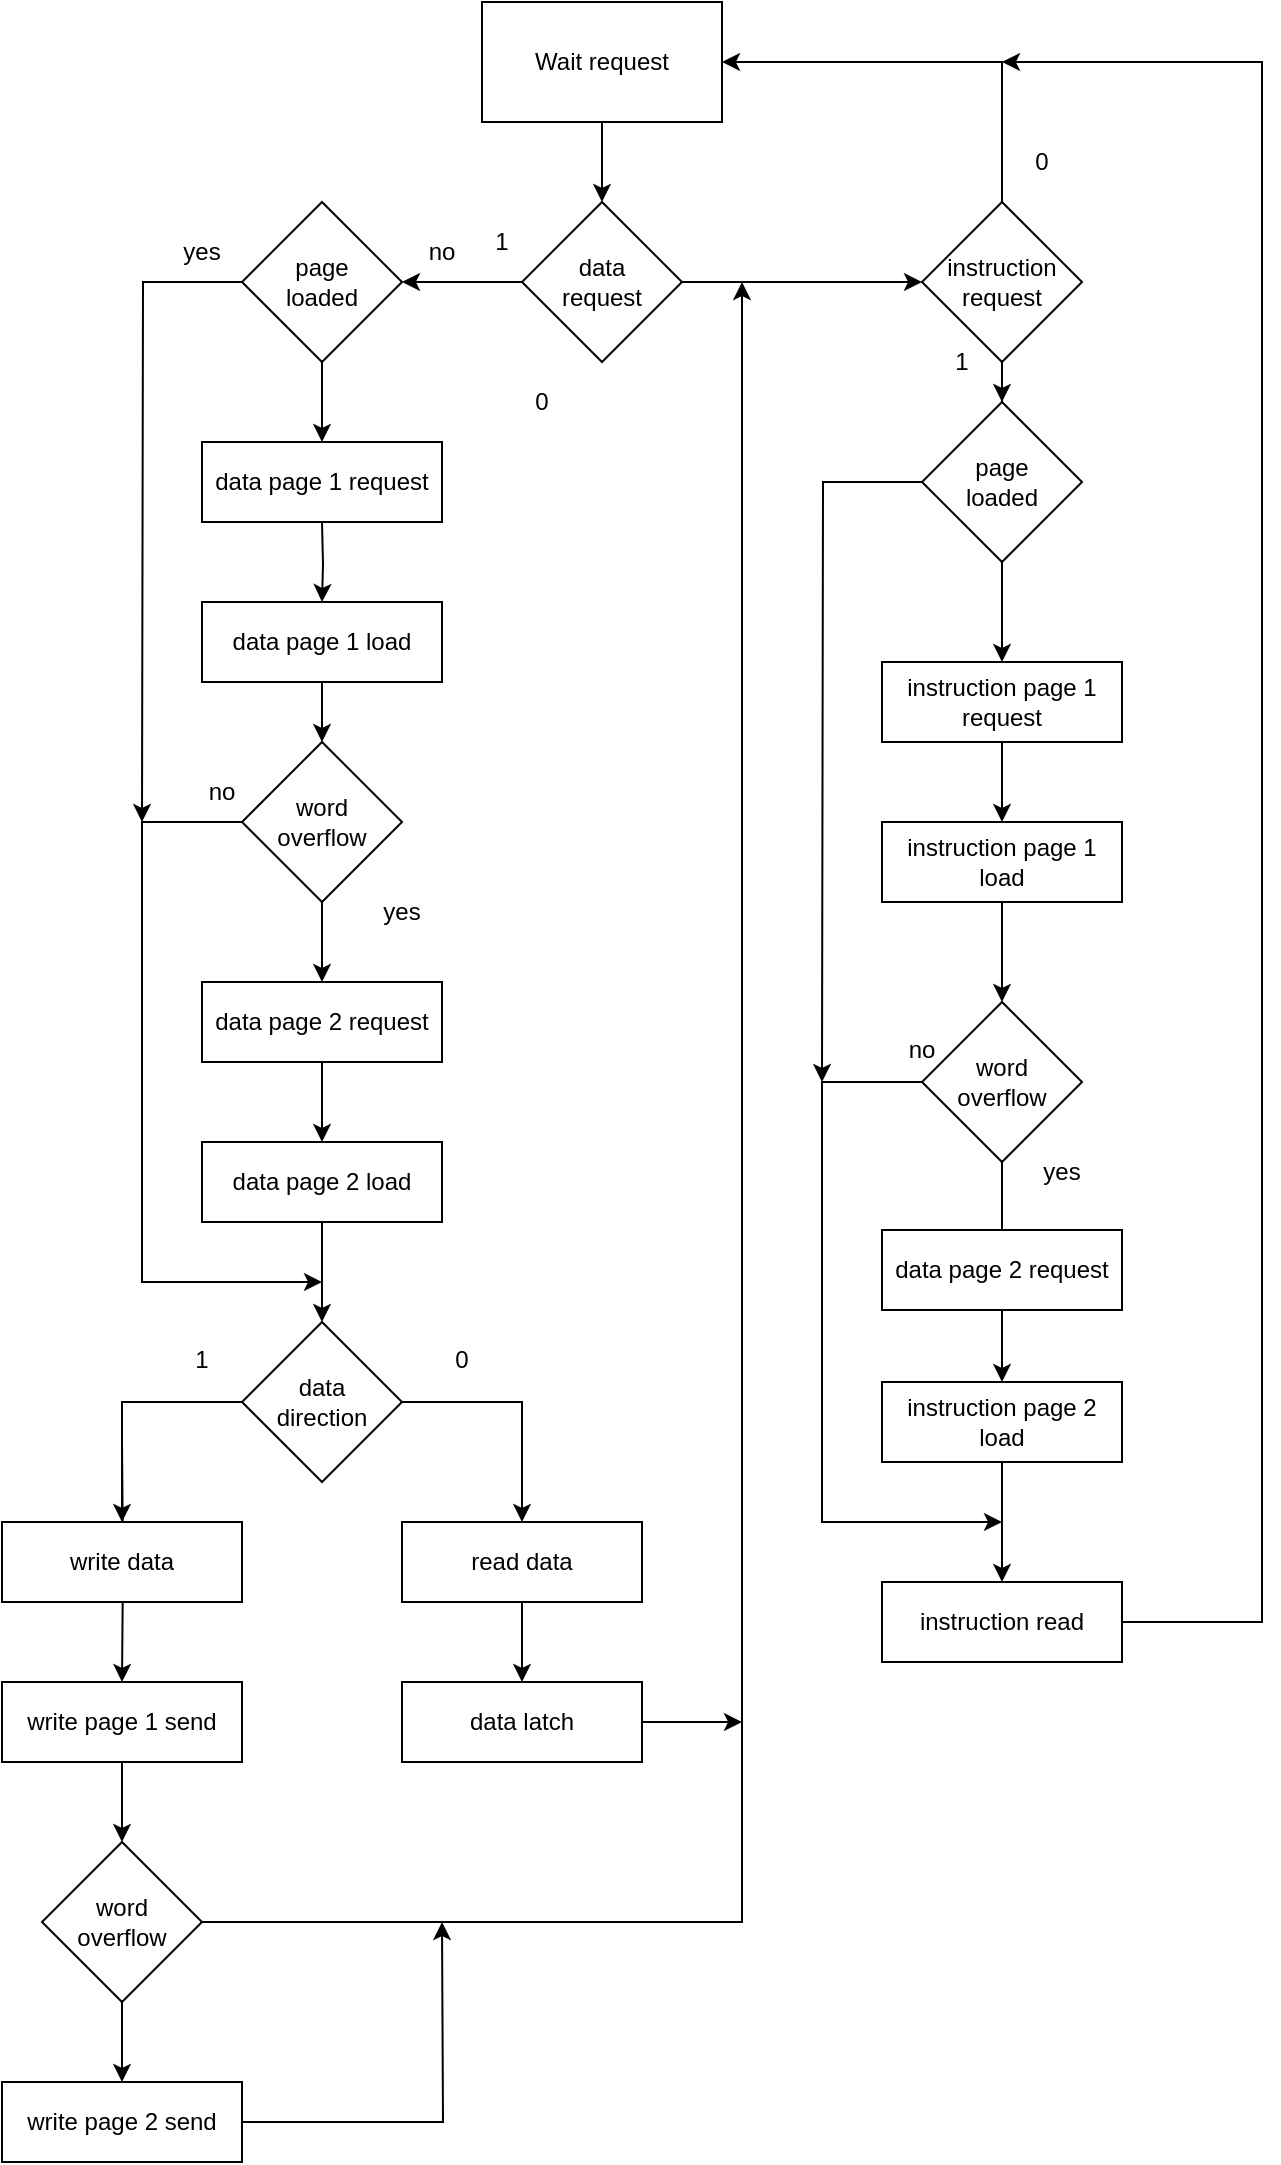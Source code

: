 <mxfile version="21.6.1" type="github">
  <diagram name="Pagina-1" id="vHMLkRZ3YX_lc3uv7wbU">
    <mxGraphModel dx="1100" dy="606" grid="1" gridSize="10" guides="1" tooltips="1" connect="1" arrows="1" fold="1" page="1" pageScale="1" pageWidth="827" pageHeight="1169" math="0" shadow="0">
      <root>
        <mxCell id="0" />
        <mxCell id="1" parent="0" />
        <mxCell id="fcbKGA5XvLRlnjNxsgio-3" value="" style="edgeStyle=orthogonalEdgeStyle;rounded=0;orthogonalLoop=1;jettySize=auto;html=1;" parent="1" source="fcbKGA5XvLRlnjNxsgio-1" target="fcbKGA5XvLRlnjNxsgio-2" edge="1">
          <mxGeometry relative="1" as="geometry" />
        </mxCell>
        <mxCell id="fcbKGA5XvLRlnjNxsgio-1" value="Wait request" style="rounded=0;whiteSpace=wrap;html=1;" parent="1" vertex="1">
          <mxGeometry x="350" y="50" width="120" height="60" as="geometry" />
        </mxCell>
        <mxCell id="fcbKGA5XvLRlnjNxsgio-66" style="edgeStyle=orthogonalEdgeStyle;rounded=0;orthogonalLoop=1;jettySize=auto;html=1;" parent="1" source="fcbKGA5XvLRlnjNxsgio-2" edge="1">
          <mxGeometry relative="1" as="geometry">
            <mxPoint x="570" y="190" as="targetPoint" />
            <Array as="points">
              <mxPoint x="500" y="190" />
              <mxPoint x="500" y="190" />
            </Array>
          </mxGeometry>
        </mxCell>
        <mxCell id="MQ085G9uqEY6EdruER8Z-53" style="edgeStyle=orthogonalEdgeStyle;rounded=0;orthogonalLoop=1;jettySize=auto;html=1;entryX=1;entryY=0.5;entryDx=0;entryDy=0;" parent="1" source="fcbKGA5XvLRlnjNxsgio-2" target="MQ085G9uqEY6EdruER8Z-52" edge="1">
          <mxGeometry relative="1" as="geometry" />
        </mxCell>
        <mxCell id="fcbKGA5XvLRlnjNxsgio-2" value="&lt;div&gt;data&lt;/div&gt;&lt;div&gt;request&lt;/div&gt;" style="rhombus;whiteSpace=wrap;html=1;" parent="1" vertex="1">
          <mxGeometry x="370" y="150" width="80" height="80" as="geometry" />
        </mxCell>
        <mxCell id="fcbKGA5XvLRlnjNxsgio-67" style="edgeStyle=orthogonalEdgeStyle;rounded=0;orthogonalLoop=1;jettySize=auto;html=1;" parent="1" source="fcbKGA5XvLRlnjNxsgio-40" target="fcbKGA5XvLRlnjNxsgio-1" edge="1">
          <mxGeometry relative="1" as="geometry">
            <Array as="points">
              <mxPoint x="610" y="80" />
            </Array>
          </mxGeometry>
        </mxCell>
        <mxCell id="MQ085G9uqEY6EdruER8Z-47" value="" style="edgeStyle=orthogonalEdgeStyle;rounded=0;orthogonalLoop=1;jettySize=auto;html=1;exitX=0.5;exitY=1;exitDx=0;exitDy=0;" parent="1" source="MQ085G9uqEY6EdruER8Z-60" target="MQ085G9uqEY6EdruER8Z-34" edge="1">
          <mxGeometry relative="1" as="geometry">
            <mxPoint x="610" y="340.0" as="sourcePoint" />
          </mxGeometry>
        </mxCell>
        <mxCell id="MQ085G9uqEY6EdruER8Z-61" value="" style="edgeStyle=orthogonalEdgeStyle;rounded=0;orthogonalLoop=1;jettySize=auto;html=1;" parent="1" source="fcbKGA5XvLRlnjNxsgio-40" target="MQ085G9uqEY6EdruER8Z-60" edge="1">
          <mxGeometry relative="1" as="geometry" />
        </mxCell>
        <mxCell id="fcbKGA5XvLRlnjNxsgio-40" value="&lt;div&gt;instruction&lt;/div&gt;&lt;div&gt;request&lt;br&gt;&lt;/div&gt;" style="rhombus;whiteSpace=wrap;html=1;" parent="1" vertex="1">
          <mxGeometry x="570" y="150" width="80" height="80" as="geometry" />
        </mxCell>
        <mxCell id="fcbKGA5XvLRlnjNxsgio-68" value="1" style="text;html=1;strokeColor=none;fillColor=none;align=center;verticalAlign=middle;whiteSpace=wrap;rounded=0;" parent="1" vertex="1">
          <mxGeometry x="350" y="160" width="20" height="20" as="geometry" />
        </mxCell>
        <mxCell id="fcbKGA5XvLRlnjNxsgio-69" value="0" style="text;html=1;strokeColor=none;fillColor=none;align=center;verticalAlign=middle;whiteSpace=wrap;rounded=0;" parent="1" vertex="1">
          <mxGeometry x="370" y="240" width="20" height="20" as="geometry" />
        </mxCell>
        <mxCell id="fcbKGA5XvLRlnjNxsgio-72" value="0" style="text;html=1;strokeColor=none;fillColor=none;align=center;verticalAlign=middle;whiteSpace=wrap;rounded=0;" parent="1" vertex="1">
          <mxGeometry x="620" y="120" width="20" height="20" as="geometry" />
        </mxCell>
        <mxCell id="fcbKGA5XvLRlnjNxsgio-73" value="1" style="text;html=1;strokeColor=none;fillColor=none;align=center;verticalAlign=middle;whiteSpace=wrap;rounded=0;" parent="1" vertex="1">
          <mxGeometry x="580" y="220" width="20" height="20" as="geometry" />
        </mxCell>
        <mxCell id="MQ085G9uqEY6EdruER8Z-1" value="data page 1 request" style="rounded=0;whiteSpace=wrap;html=1;" parent="1" vertex="1">
          <mxGeometry x="210" y="270" width="120" height="40" as="geometry" />
        </mxCell>
        <mxCell id="S6KsmDfGgZBPirWC6PGy-2" value="" style="edgeStyle=orthogonalEdgeStyle;rounded=0;orthogonalLoop=1;jettySize=auto;html=1;" edge="1" parent="1" target="S6KsmDfGgZBPirWC6PGy-1">
          <mxGeometry relative="1" as="geometry">
            <mxPoint x="270" y="310" as="sourcePoint" />
          </mxGeometry>
        </mxCell>
        <mxCell id="MQ085G9uqEY6EdruER8Z-19" style="edgeStyle=orthogonalEdgeStyle;rounded=0;orthogonalLoop=1;jettySize=auto;html=1;" parent="1" source="MQ085G9uqEY6EdruER8Z-5" edge="1">
          <mxGeometry relative="1" as="geometry">
            <mxPoint x="270" y="690" as="targetPoint" />
            <Array as="points">
              <mxPoint x="180" y="460" />
              <mxPoint x="180" y="690" />
              <mxPoint x="270" y="690" />
            </Array>
          </mxGeometry>
        </mxCell>
        <mxCell id="S6KsmDfGgZBPirWC6PGy-22" style="edgeStyle=orthogonalEdgeStyle;rounded=0;orthogonalLoop=1;jettySize=auto;html=1;entryX=0.5;entryY=0;entryDx=0;entryDy=0;" edge="1" parent="1" source="MQ085G9uqEY6EdruER8Z-5" target="MQ085G9uqEY6EdruER8Z-6">
          <mxGeometry relative="1" as="geometry">
            <mxPoint x="270" y="530" as="targetPoint" />
          </mxGeometry>
        </mxCell>
        <mxCell id="MQ085G9uqEY6EdruER8Z-5" value="&lt;div&gt;word&lt;/div&gt;&lt;div&gt;overflow&lt;br&gt;&lt;/div&gt;" style="rhombus;whiteSpace=wrap;html=1;" parent="1" vertex="1">
          <mxGeometry x="230" y="420" width="80" height="80" as="geometry" />
        </mxCell>
        <mxCell id="MQ085G9uqEY6EdruER8Z-6" value="data page 2 request" style="rounded=0;whiteSpace=wrap;html=1;" parent="1" vertex="1">
          <mxGeometry x="210" y="540" width="120" height="40" as="geometry" />
        </mxCell>
        <mxCell id="S6KsmDfGgZBPirWC6PGy-6" value="" style="edgeStyle=orthogonalEdgeStyle;rounded=0;orthogonalLoop=1;jettySize=auto;html=1;exitX=0.5;exitY=1;exitDx=0;exitDy=0;" edge="1" parent="1" source="MQ085G9uqEY6EdruER8Z-6">
          <mxGeometry relative="1" as="geometry">
            <mxPoint x="270" y="720" as="sourcePoint" />
            <mxPoint x="270" y="620" as="targetPoint" />
          </mxGeometry>
        </mxCell>
        <mxCell id="MQ085G9uqEY6EdruER8Z-13" style="edgeStyle=orthogonalEdgeStyle;rounded=0;orthogonalLoop=1;jettySize=auto;html=1;entryX=0.5;entryY=0;entryDx=0;entryDy=0;" parent="1" source="MQ085G9uqEY6EdruER8Z-10" edge="1" target="MQ085G9uqEY6EdruER8Z-12">
          <mxGeometry relative="1" as="geometry">
            <mxPoint x="370" y="980" as="targetPoint" />
            <Array as="points">
              <mxPoint x="370" y="750" />
            </Array>
          </mxGeometry>
        </mxCell>
        <mxCell id="MQ085G9uqEY6EdruER8Z-15" style="edgeStyle=orthogonalEdgeStyle;rounded=0;orthogonalLoop=1;jettySize=auto;html=1;entryX=0.5;entryY=0;entryDx=0;entryDy=0;" parent="1" source="MQ085G9uqEY6EdruER8Z-10" target="S6KsmDfGgZBPirWC6PGy-16" edge="1">
          <mxGeometry relative="1" as="geometry">
            <mxPoint x="170" y="930" as="targetPoint" />
            <Array as="points">
              <mxPoint x="170" y="750" />
            </Array>
          </mxGeometry>
        </mxCell>
        <mxCell id="MQ085G9uqEY6EdruER8Z-10" value="&lt;div&gt;data &lt;br&gt;&lt;/div&gt;&lt;div&gt;direction&lt;br&gt;&lt;/div&gt;" style="rhombus;whiteSpace=wrap;html=1;" parent="1" vertex="1">
          <mxGeometry x="230" y="710" width="80" height="80" as="geometry" />
        </mxCell>
        <mxCell id="S6KsmDfGgZBPirWC6PGy-23" style="edgeStyle=orthogonalEdgeStyle;rounded=0;orthogonalLoop=1;jettySize=auto;html=1;entryX=0.5;entryY=0;entryDx=0;entryDy=0;" edge="1" parent="1" source="MQ085G9uqEY6EdruER8Z-11" target="MQ085G9uqEY6EdruER8Z-24">
          <mxGeometry relative="1" as="geometry" />
        </mxCell>
        <mxCell id="MQ085G9uqEY6EdruER8Z-11" value="write page 1 send" style="rounded=0;whiteSpace=wrap;html=1;" parent="1" vertex="1">
          <mxGeometry x="110" y="890" width="120" height="40" as="geometry" />
        </mxCell>
        <mxCell id="S6KsmDfGgZBPirWC6PGy-20" value="" style="edgeStyle=orthogonalEdgeStyle;rounded=0;orthogonalLoop=1;jettySize=auto;html=1;" edge="1" parent="1" source="MQ085G9uqEY6EdruER8Z-12" target="S6KsmDfGgZBPirWC6PGy-19">
          <mxGeometry relative="1" as="geometry" />
        </mxCell>
        <mxCell id="MQ085G9uqEY6EdruER8Z-12" value="read data" style="rounded=0;whiteSpace=wrap;html=1;" parent="1" vertex="1">
          <mxGeometry x="310" y="810" width="120" height="40" as="geometry" />
        </mxCell>
        <mxCell id="MQ085G9uqEY6EdruER8Z-17" value="yes" style="text;html=1;strokeColor=none;fillColor=none;align=center;verticalAlign=middle;whiteSpace=wrap;rounded=0;" parent="1" vertex="1">
          <mxGeometry x="280" y="490" width="60" height="30" as="geometry" />
        </mxCell>
        <mxCell id="MQ085G9uqEY6EdruER8Z-18" value="no" style="text;html=1;strokeColor=none;fillColor=none;align=center;verticalAlign=middle;whiteSpace=wrap;rounded=0;" parent="1" vertex="1">
          <mxGeometry x="190" y="430" width="60" height="30" as="geometry" />
        </mxCell>
        <mxCell id="MQ085G9uqEY6EdruER8Z-20" value="1" style="text;html=1;strokeColor=none;fillColor=none;align=center;verticalAlign=middle;whiteSpace=wrap;rounded=0;" parent="1" vertex="1">
          <mxGeometry x="180" y="714" width="60" height="30" as="geometry" />
        </mxCell>
        <mxCell id="MQ085G9uqEY6EdruER8Z-21" value="0" style="text;html=1;strokeColor=none;fillColor=none;align=center;verticalAlign=middle;whiteSpace=wrap;rounded=0;" parent="1" vertex="1">
          <mxGeometry x="310" y="714" width="60" height="30" as="geometry" />
        </mxCell>
        <mxCell id="MQ085G9uqEY6EdruER8Z-27" value="" style="edgeStyle=orthogonalEdgeStyle;rounded=0;orthogonalLoop=1;jettySize=auto;html=1;" parent="1" source="MQ085G9uqEY6EdruER8Z-24" target="MQ085G9uqEY6EdruER8Z-25" edge="1">
          <mxGeometry relative="1" as="geometry" />
        </mxCell>
        <mxCell id="MQ085G9uqEY6EdruER8Z-30" style="edgeStyle=orthogonalEdgeStyle;rounded=0;orthogonalLoop=1;jettySize=auto;html=1;" parent="1" source="MQ085G9uqEY6EdruER8Z-24" edge="1">
          <mxGeometry relative="1" as="geometry">
            <mxPoint x="480" y="190" as="targetPoint" />
            <Array as="points">
              <mxPoint x="480" y="1010" />
            </Array>
          </mxGeometry>
        </mxCell>
        <mxCell id="MQ085G9uqEY6EdruER8Z-24" value="&lt;div&gt;word &lt;br&gt;&lt;/div&gt;&lt;div&gt;overflow&lt;br&gt;&lt;/div&gt;" style="rhombus;whiteSpace=wrap;html=1;" parent="1" vertex="1">
          <mxGeometry x="130" y="970" width="80" height="80" as="geometry" />
        </mxCell>
        <mxCell id="MQ085G9uqEY6EdruER8Z-50" value="" style="edgeStyle=orthogonalEdgeStyle;rounded=0;orthogonalLoop=1;jettySize=auto;html=1;" parent="1" source="MQ085G9uqEY6EdruER8Z-25" edge="1">
          <mxGeometry relative="1" as="geometry">
            <mxPoint x="330" y="1010" as="targetPoint" />
          </mxGeometry>
        </mxCell>
        <mxCell id="MQ085G9uqEY6EdruER8Z-25" value="write page 2 send" style="rounded=0;whiteSpace=wrap;html=1;" parent="1" vertex="1">
          <mxGeometry x="110" y="1090" width="120" height="40" as="geometry" />
        </mxCell>
        <mxCell id="MQ085G9uqEY6EdruER8Z-33" value="" style="edgeStyle=orthogonalEdgeStyle;rounded=0;orthogonalLoop=1;jettySize=auto;html=1;" parent="1" source="MQ085G9uqEY6EdruER8Z-34" edge="1">
          <mxGeometry relative="1" as="geometry">
            <mxPoint x="610" y="460" as="targetPoint" />
          </mxGeometry>
        </mxCell>
        <mxCell id="MQ085G9uqEY6EdruER8Z-34" value="instruction page 1 request" style="rounded=0;whiteSpace=wrap;html=1;" parent="1" vertex="1">
          <mxGeometry x="550" y="380" width="120" height="40" as="geometry" />
        </mxCell>
        <mxCell id="MQ085G9uqEY6EdruER8Z-37" value="" style="edgeStyle=orthogonalEdgeStyle;rounded=0;orthogonalLoop=1;jettySize=auto;html=1;" parent="1" source="MQ085G9uqEY6EdruER8Z-39" edge="1">
          <mxGeometry relative="1" as="geometry">
            <mxPoint x="610" y="740.0" as="targetPoint" />
          </mxGeometry>
        </mxCell>
        <mxCell id="MQ085G9uqEY6EdruER8Z-38" style="edgeStyle=orthogonalEdgeStyle;rounded=0;orthogonalLoop=1;jettySize=auto;html=1;" parent="1" source="MQ085G9uqEY6EdruER8Z-39" edge="1">
          <mxGeometry relative="1" as="geometry">
            <mxPoint x="610" y="810" as="targetPoint" />
            <Array as="points">
              <mxPoint x="520" y="590" />
              <mxPoint x="520" y="810" />
            </Array>
          </mxGeometry>
        </mxCell>
        <mxCell id="MQ085G9uqEY6EdruER8Z-39" value="&lt;div&gt;word&lt;/div&gt;&lt;div&gt;overflow&lt;br&gt;&lt;/div&gt;" style="rhombus;whiteSpace=wrap;html=1;" parent="1" vertex="1">
          <mxGeometry x="570" y="550" width="80" height="80" as="geometry" />
        </mxCell>
        <mxCell id="MQ085G9uqEY6EdruER8Z-40" value="data page 2 request" style="rounded=0;whiteSpace=wrap;html=1;" parent="1" vertex="1">
          <mxGeometry x="550" y="664" width="120" height="40" as="geometry" />
        </mxCell>
        <mxCell id="MQ085G9uqEY6EdruER8Z-43" value="yes" style="text;html=1;strokeColor=none;fillColor=none;align=center;verticalAlign=middle;whiteSpace=wrap;rounded=0;" parent="1" vertex="1">
          <mxGeometry x="610" y="620" width="60" height="30" as="geometry" />
        </mxCell>
        <mxCell id="MQ085G9uqEY6EdruER8Z-44" value="no" style="text;html=1;strokeColor=none;fillColor=none;align=center;verticalAlign=middle;whiteSpace=wrap;rounded=0;" parent="1" vertex="1">
          <mxGeometry x="540" y="559" width="60" height="30" as="geometry" />
        </mxCell>
        <mxCell id="MQ085G9uqEY6EdruER8Z-49" style="edgeStyle=orthogonalEdgeStyle;rounded=0;orthogonalLoop=1;jettySize=auto;html=1;" parent="1" source="MQ085G9uqEY6EdruER8Z-48" edge="1">
          <mxGeometry relative="1" as="geometry">
            <mxPoint x="610" y="80" as="targetPoint" />
            <Array as="points">
              <mxPoint x="740" y="860" />
              <mxPoint x="740" y="80" />
            </Array>
          </mxGeometry>
        </mxCell>
        <mxCell id="MQ085G9uqEY6EdruER8Z-48" value="instruction read" style="rounded=0;whiteSpace=wrap;html=1;" parent="1" vertex="1">
          <mxGeometry x="550" y="840" width="120" height="40" as="geometry" />
        </mxCell>
        <mxCell id="MQ085G9uqEY6EdruER8Z-54" value="" style="edgeStyle=orthogonalEdgeStyle;rounded=0;orthogonalLoop=1;jettySize=auto;html=1;" parent="1" source="MQ085G9uqEY6EdruER8Z-52" target="MQ085G9uqEY6EdruER8Z-1" edge="1">
          <mxGeometry relative="1" as="geometry" />
        </mxCell>
        <mxCell id="MQ085G9uqEY6EdruER8Z-55" style="edgeStyle=orthogonalEdgeStyle;rounded=0;orthogonalLoop=1;jettySize=auto;html=1;" parent="1" source="MQ085G9uqEY6EdruER8Z-52" edge="1">
          <mxGeometry relative="1" as="geometry">
            <mxPoint x="180" y="460" as="targetPoint" />
          </mxGeometry>
        </mxCell>
        <mxCell id="MQ085G9uqEY6EdruER8Z-52" value="&lt;div&gt;page&lt;/div&gt;&lt;div&gt;loaded&lt;br&gt;&lt;/div&gt;" style="rhombus;whiteSpace=wrap;html=1;" parent="1" vertex="1">
          <mxGeometry x="230" y="150" width="80" height="80" as="geometry" />
        </mxCell>
        <mxCell id="MQ085G9uqEY6EdruER8Z-57" value="yes" style="text;html=1;strokeColor=none;fillColor=none;align=center;verticalAlign=middle;whiteSpace=wrap;rounded=0;" parent="1" vertex="1">
          <mxGeometry x="180" y="160" width="60" height="30" as="geometry" />
        </mxCell>
        <mxCell id="MQ085G9uqEY6EdruER8Z-58" value="no" style="text;html=1;strokeColor=none;fillColor=none;align=center;verticalAlign=middle;whiteSpace=wrap;rounded=0;" parent="1" vertex="1">
          <mxGeometry x="300" y="160" width="60" height="30" as="geometry" />
        </mxCell>
        <mxCell id="MQ085G9uqEY6EdruER8Z-63" style="edgeStyle=orthogonalEdgeStyle;rounded=0;orthogonalLoop=1;jettySize=auto;html=1;" parent="1" source="MQ085G9uqEY6EdruER8Z-60" edge="1">
          <mxGeometry relative="1" as="geometry">
            <mxPoint x="520" y="590" as="targetPoint" />
          </mxGeometry>
        </mxCell>
        <mxCell id="MQ085G9uqEY6EdruER8Z-60" value="&lt;div&gt;page&lt;/div&gt;&lt;div&gt;loaded&lt;br&gt;&lt;/div&gt;" style="rhombus;whiteSpace=wrap;html=1;" parent="1" vertex="1">
          <mxGeometry x="570" y="250" width="80" height="80" as="geometry" />
        </mxCell>
        <mxCell id="S6KsmDfGgZBPirWC6PGy-4" style="edgeStyle=orthogonalEdgeStyle;rounded=0;orthogonalLoop=1;jettySize=auto;html=1;" edge="1" parent="1" source="S6KsmDfGgZBPirWC6PGy-1" target="MQ085G9uqEY6EdruER8Z-5">
          <mxGeometry relative="1" as="geometry" />
        </mxCell>
        <mxCell id="S6KsmDfGgZBPirWC6PGy-1" value="data page 1 load" style="rounded=0;whiteSpace=wrap;html=1;" vertex="1" parent="1">
          <mxGeometry x="210" y="350" width="120" height="40" as="geometry" />
        </mxCell>
        <mxCell id="S6KsmDfGgZBPirWC6PGy-7" style="edgeStyle=orthogonalEdgeStyle;rounded=0;orthogonalLoop=1;jettySize=auto;html=1;entryX=0.5;entryY=0;entryDx=0;entryDy=0;" edge="1" parent="1" source="S6KsmDfGgZBPirWC6PGy-5" target="MQ085G9uqEY6EdruER8Z-10">
          <mxGeometry relative="1" as="geometry" />
        </mxCell>
        <mxCell id="S6KsmDfGgZBPirWC6PGy-5" value="data page 2 load" style="rounded=0;whiteSpace=wrap;html=1;" vertex="1" parent="1">
          <mxGeometry x="210" y="620" width="120" height="40" as="geometry" />
        </mxCell>
        <mxCell id="S6KsmDfGgZBPirWC6PGy-11" style="edgeStyle=orthogonalEdgeStyle;rounded=0;orthogonalLoop=1;jettySize=auto;html=1;entryX=0.5;entryY=0;entryDx=0;entryDy=0;" edge="1" parent="1" source="S6KsmDfGgZBPirWC6PGy-8" target="MQ085G9uqEY6EdruER8Z-39">
          <mxGeometry relative="1" as="geometry" />
        </mxCell>
        <mxCell id="S6KsmDfGgZBPirWC6PGy-8" value="&lt;div&gt;instruction page 1 &lt;br&gt;&lt;/div&gt;&lt;div&gt;load&lt;br&gt;&lt;/div&gt;" style="rounded=0;whiteSpace=wrap;html=1;" vertex="1" parent="1">
          <mxGeometry x="550" y="460" width="120" height="40" as="geometry" />
        </mxCell>
        <mxCell id="S6KsmDfGgZBPirWC6PGy-13" value="" style="edgeStyle=orthogonalEdgeStyle;rounded=0;orthogonalLoop=1;jettySize=auto;html=1;" edge="1" parent="1" source="S6KsmDfGgZBPirWC6PGy-12" target="MQ085G9uqEY6EdruER8Z-48">
          <mxGeometry relative="1" as="geometry" />
        </mxCell>
        <mxCell id="S6KsmDfGgZBPirWC6PGy-12" value="&lt;div&gt;instruction page 2 &lt;br&gt;&lt;/div&gt;&lt;div&gt;load&lt;br&gt;&lt;/div&gt;" style="rounded=0;whiteSpace=wrap;html=1;" vertex="1" parent="1">
          <mxGeometry x="550" y="740" width="120" height="40" as="geometry" />
        </mxCell>
        <mxCell id="S6KsmDfGgZBPirWC6PGy-18" style="edgeStyle=orthogonalEdgeStyle;rounded=0;orthogonalLoop=1;jettySize=auto;html=1;entryX=0.5;entryY=0;entryDx=0;entryDy=0;" edge="1" parent="1" target="MQ085G9uqEY6EdruER8Z-11">
          <mxGeometry relative="1" as="geometry">
            <mxPoint x="170" y="770" as="sourcePoint" />
          </mxGeometry>
        </mxCell>
        <mxCell id="S6KsmDfGgZBPirWC6PGy-16" value="write data" style="rounded=0;whiteSpace=wrap;html=1;" vertex="1" parent="1">
          <mxGeometry x="110" y="810" width="120" height="40" as="geometry" />
        </mxCell>
        <mxCell id="S6KsmDfGgZBPirWC6PGy-21" style="edgeStyle=orthogonalEdgeStyle;rounded=0;orthogonalLoop=1;jettySize=auto;html=1;" edge="1" parent="1" source="S6KsmDfGgZBPirWC6PGy-19">
          <mxGeometry relative="1" as="geometry">
            <mxPoint x="480" y="910" as="targetPoint" />
          </mxGeometry>
        </mxCell>
        <mxCell id="S6KsmDfGgZBPirWC6PGy-19" value="data latch" style="rounded=0;whiteSpace=wrap;html=1;" vertex="1" parent="1">
          <mxGeometry x="310" y="890" width="120" height="40" as="geometry" />
        </mxCell>
      </root>
    </mxGraphModel>
  </diagram>
</mxfile>
